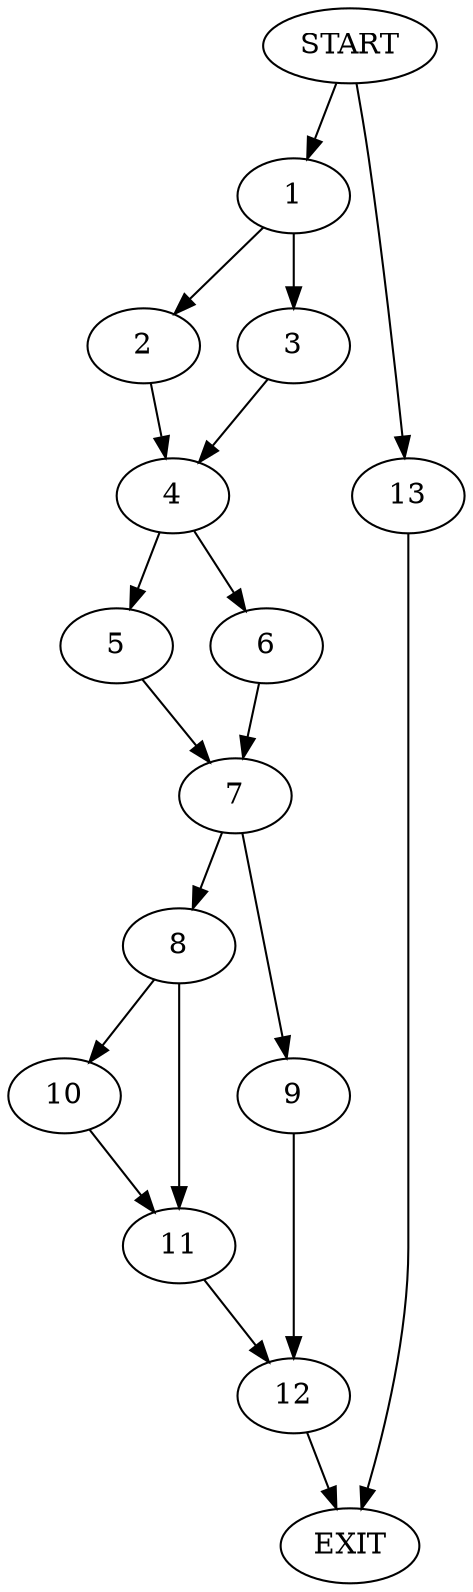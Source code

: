 digraph {
0 [label="START"];
1;
2;
3;
4;
5;
6;
7;
8;
9;
10;
11;
12;
13;
14 [label="EXIT"];
0 -> 1;
1 -> 2;
1 -> 3;
3 -> 4;
2 -> 4;
4 -> 5;
4 -> 6;
6 -> 7;
5 -> 7;
7 -> 8;
7 -> 9;
8 -> 10;
8 -> 11;
9 -> 12;
11 -> 12;
10 -> 11;
12 -> 14;
0 -> 13;
13 -> 14;
}